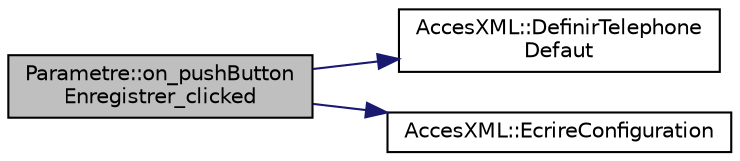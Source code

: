 digraph "Parametre::on_pushButtonEnregistrer_clicked"
{
 // LATEX_PDF_SIZE
  edge [fontname="Helvetica",fontsize="10",labelfontname="Helvetica",labelfontsize="10"];
  node [fontname="Helvetica",fontsize="10",shape=record];
  rankdir="LR";
  Node1 [label="Parametre::on_pushButton\lEnregistrer_clicked",height=0.2,width=0.4,color="black", fillcolor="grey75", style="filled", fontcolor="black",tooltip=" "];
  Node1 -> Node2 [color="midnightblue",fontsize="10",style="solid",fontname="Helvetica"];
  Node2 [label="AccesXML::DefinirTelephone\lDefaut",height=0.2,width=0.4,color="black", fillcolor="white", style="filled",URL="$class_acces_x_m_l.html#a41487622ec67782af84eb61179b3c91c",tooltip=" "];
  Node1 -> Node3 [color="midnightblue",fontsize="10",style="solid",fontname="Helvetica"];
  Node3 [label="AccesXML::EcrireConfiguration",height=0.2,width=0.4,color="black", fillcolor="white", style="filled",URL="$class_acces_x_m_l.html#acc40c390b31c3e81ab074cab0406b0b7",tooltip=" "];
}

